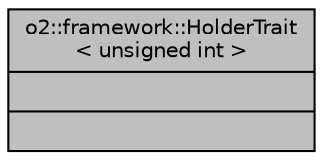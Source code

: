 digraph "o2::framework::HolderTrait&lt; unsigned int &gt;"
{
 // INTERACTIVE_SVG=YES
  bgcolor="transparent";
  edge [fontname="Helvetica",fontsize="10",labelfontname="Helvetica",labelfontsize="10"];
  node [fontname="Helvetica",fontsize="10",shape=record];
  Node1 [label="{o2::framework::HolderTrait\l\< unsigned int \>\n||}",height=0.2,width=0.4,color="black", fillcolor="grey75", style="filled", fontcolor="black"];
}
